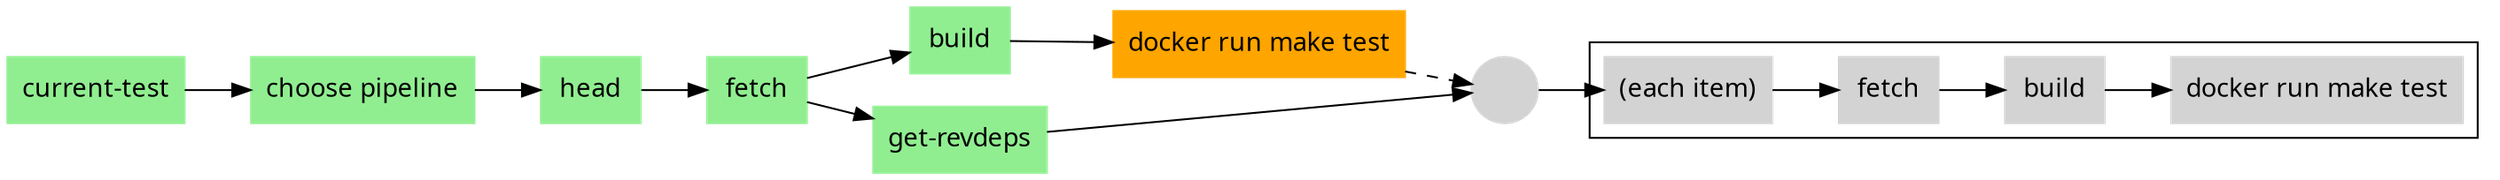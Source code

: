 digraph pipeline {
  graph [fontname="ui-system,sans-serif",bgcolor="transparent"]
  node [fontname="ui-system,sans-serif",shape="box"]
  edge [fontname="ui-system,sans-serif"]
  rankdir=LR
  n3 [label="current-test",color="#90ee90",fillcolor="#90ee90",style="filled"]
  n2 [label="choose pipeline",color="#90ee90",fillcolor="#90ee90",style="filled"]
  n9 [label="head",color="#90ee90",fillcolor="#90ee90",style="filled"]
  n8 [label="fetch",color="#90ee90",fillcolor="#90ee90",style="filled"]
  n7 [label="build",color="#90ee90",fillcolor="#90ee90",style="filled"]
  n6 [label="docker run make test",color="#ffa500",fillcolor="#ffa500",style="filled"]
  n10 [label="get-revdeps",color="#90ee90",fillcolor="#90ee90",style="filled"]
  n5 [label="",color="#d3d3d3",fillcolor="#d3d3d3",style="filled",shape="circle"]
  subgraph cluster_4 {label=""
  n15 [label="(each item)",color="#d3d3d3",fillcolor="#d3d3d3",style="filled"]
  n14 [label="fetch",color="#d3d3d3",fillcolor="#d3d3d3",style="filled"]
  n13 [label="build",color="#d3d3d3",fillcolor="#d3d3d3",style="filled"]
  n12 [label="docker run make test",color="#d3d3d3",fillcolor="#d3d3d3",style="filled"]
  }
  n13 -> n12
  n14 -> n13
  n15 -> n14
  n5 -> n15
  n10 -> n5
  n6 -> n5 [style="dashed"]
  n8 -> n10
  n7 -> n6
  n8 -> n7
  n9 -> n8
  n2 -> n9
  n3 -> n2
  }
